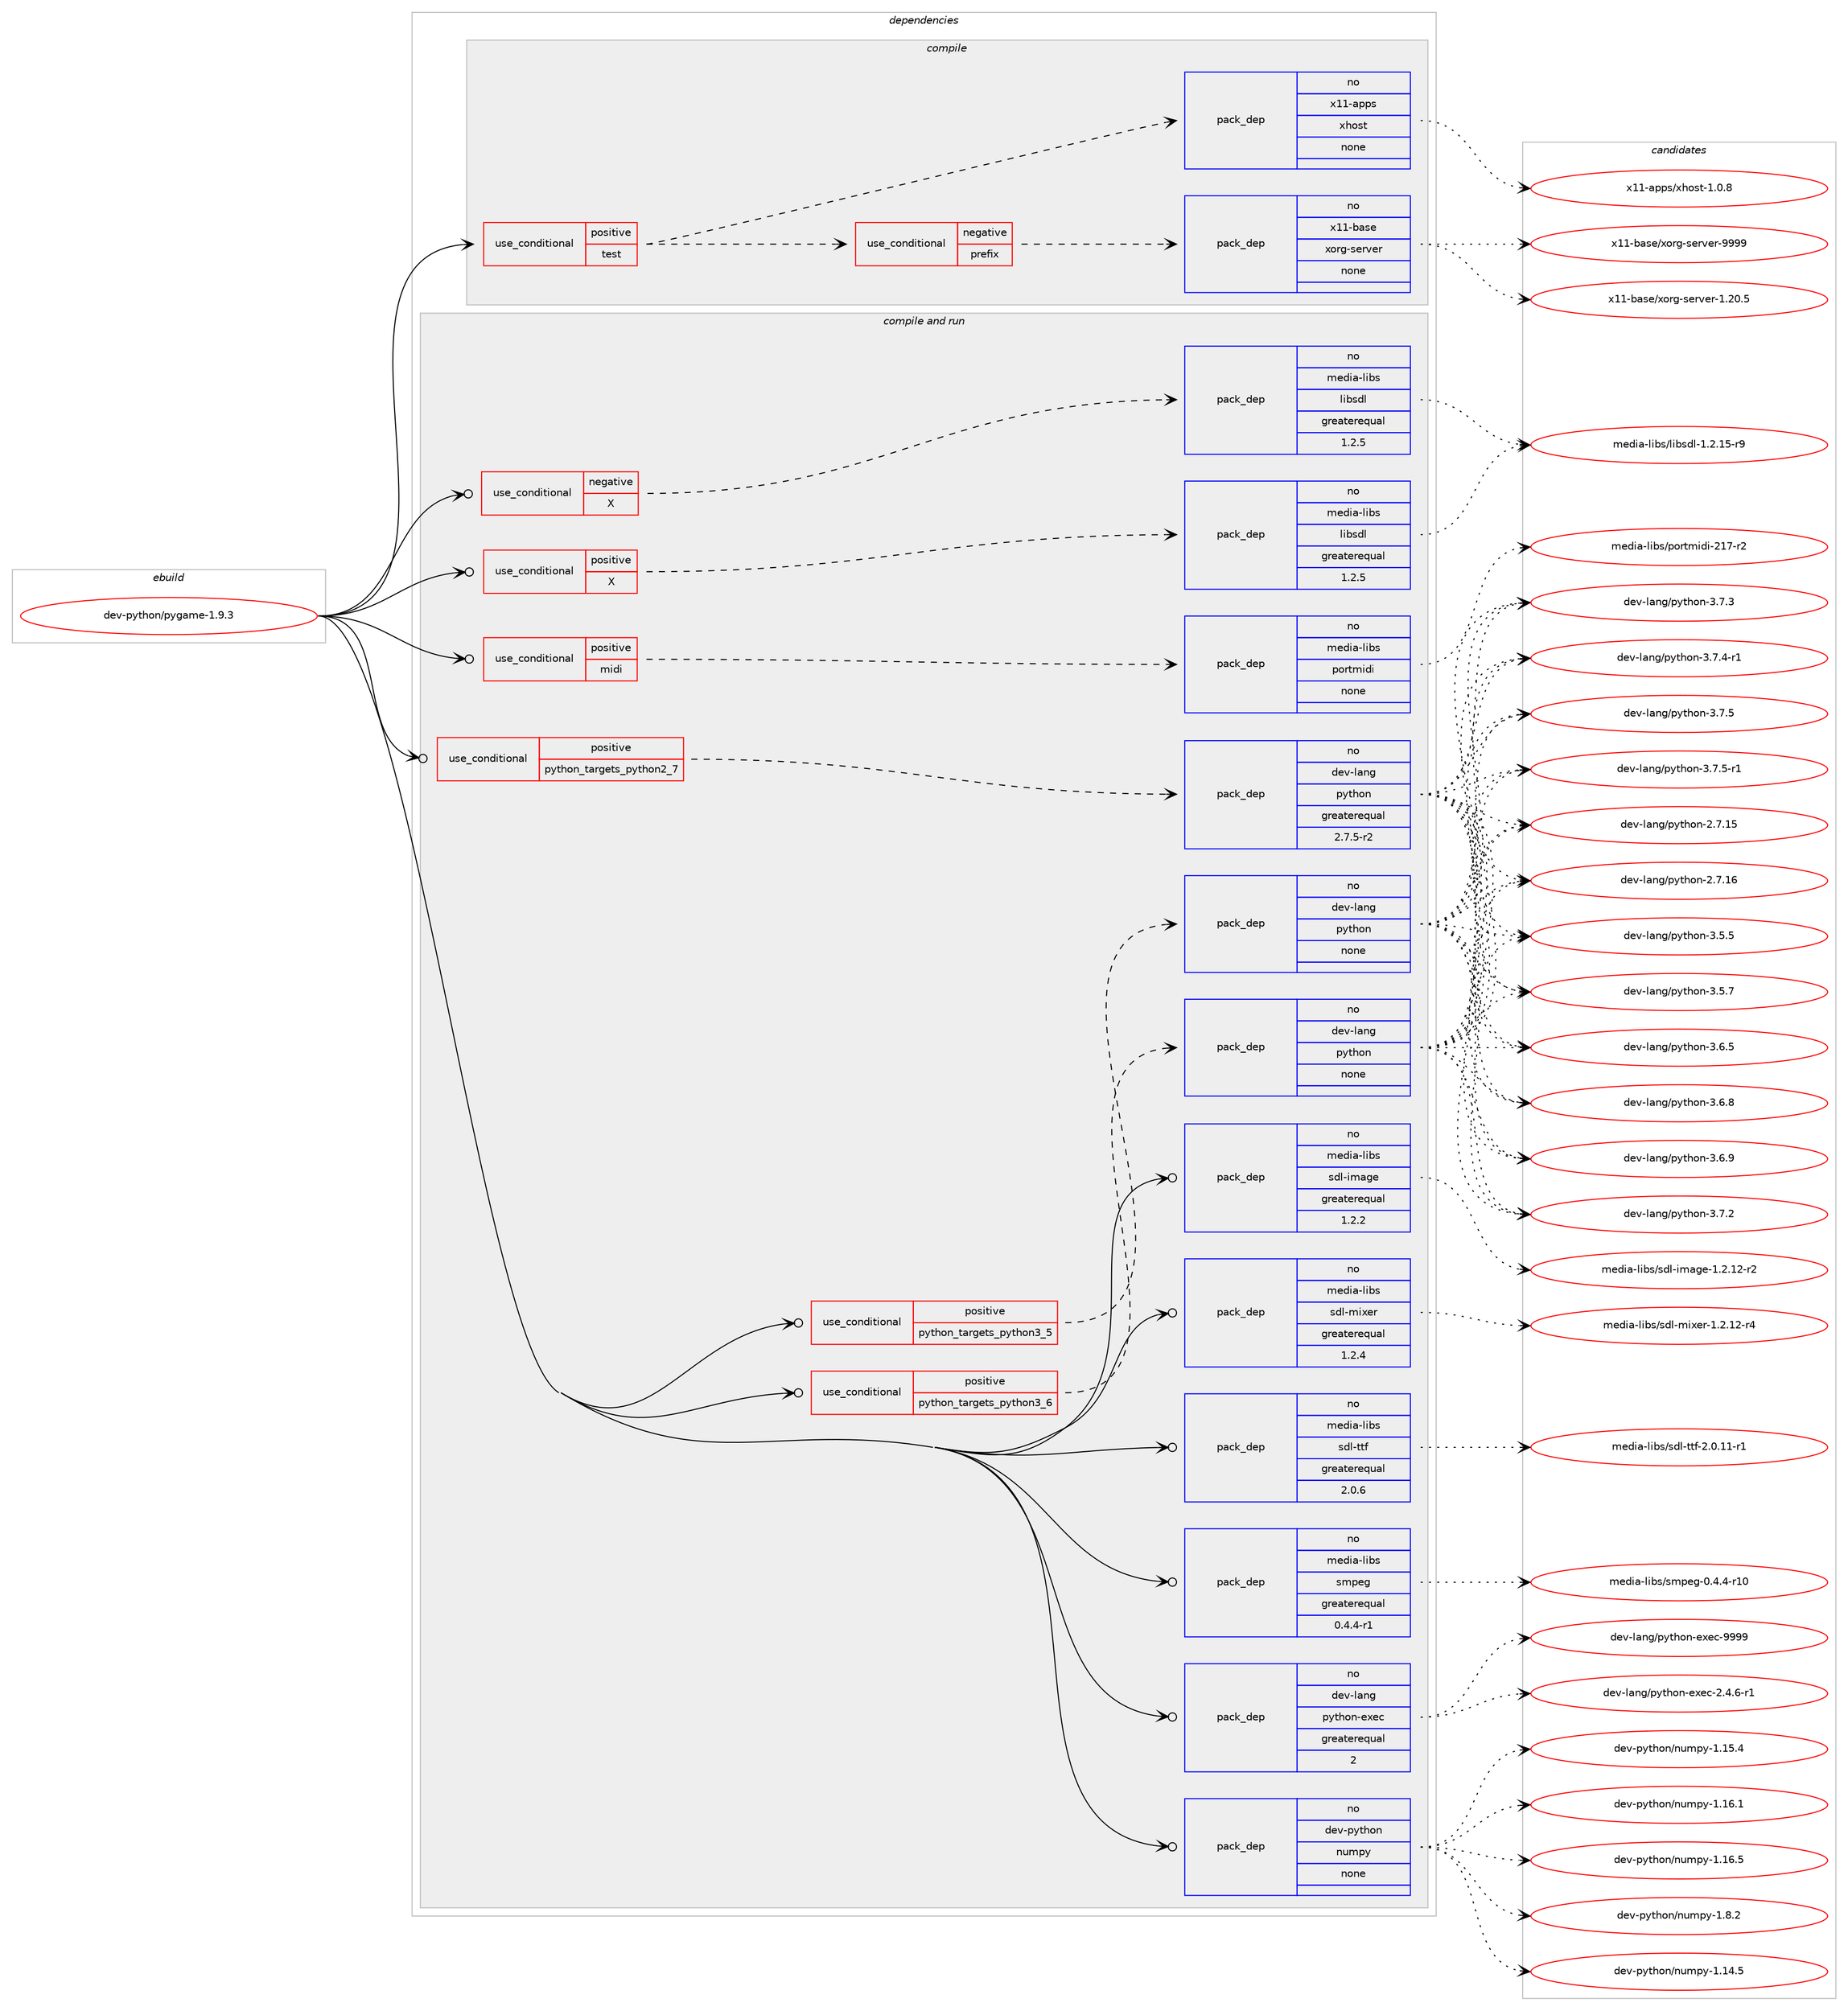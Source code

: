 digraph prolog {

# *************
# Graph options
# *************

newrank=true;
concentrate=true;
compound=true;
graph [rankdir=LR,fontname=Helvetica,fontsize=10,ranksep=1.5];#, ranksep=2.5, nodesep=0.2];
edge  [arrowhead=vee];
node  [fontname=Helvetica,fontsize=10];

# **********
# The ebuild
# **********

subgraph cluster_leftcol {
color=gray;
rank=same;
label=<<i>ebuild</i>>;
id [label="dev-python/pygame-1.9.3", color=red, width=4, href="../dev-python/pygame-1.9.3.svg"];
}

# ****************
# The dependencies
# ****************

subgraph cluster_midcol {
color=gray;
label=<<i>dependencies</i>>;
subgraph cluster_compile {
fillcolor="#eeeeee";
style=filled;
label=<<i>compile</i>>;
subgraph cond145888 {
dependency625877 [label=<<TABLE BORDER="0" CELLBORDER="1" CELLSPACING="0" CELLPADDING="4"><TR><TD ROWSPAN="3" CELLPADDING="10">use_conditional</TD></TR><TR><TD>positive</TD></TR><TR><TD>test</TD></TR></TABLE>>, shape=none, color=red];
subgraph cond145889 {
dependency625878 [label=<<TABLE BORDER="0" CELLBORDER="1" CELLSPACING="0" CELLPADDING="4"><TR><TD ROWSPAN="3" CELLPADDING="10">use_conditional</TD></TR><TR><TD>negative</TD></TR><TR><TD>prefix</TD></TR></TABLE>>, shape=none, color=red];
subgraph pack468145 {
dependency625879 [label=<<TABLE BORDER="0" CELLBORDER="1" CELLSPACING="0" CELLPADDING="4" WIDTH="220"><TR><TD ROWSPAN="6" CELLPADDING="30">pack_dep</TD></TR><TR><TD WIDTH="110">no</TD></TR><TR><TD>x11-base</TD></TR><TR><TD>xorg-server</TD></TR><TR><TD>none</TD></TR><TR><TD></TD></TR></TABLE>>, shape=none, color=blue];
}
dependency625878:e -> dependency625879:w [weight=20,style="dashed",arrowhead="vee"];
}
dependency625877:e -> dependency625878:w [weight=20,style="dashed",arrowhead="vee"];
subgraph pack468146 {
dependency625880 [label=<<TABLE BORDER="0" CELLBORDER="1" CELLSPACING="0" CELLPADDING="4" WIDTH="220"><TR><TD ROWSPAN="6" CELLPADDING="30">pack_dep</TD></TR><TR><TD WIDTH="110">no</TD></TR><TR><TD>x11-apps</TD></TR><TR><TD>xhost</TD></TR><TR><TD>none</TD></TR><TR><TD></TD></TR></TABLE>>, shape=none, color=blue];
}
dependency625877:e -> dependency625880:w [weight=20,style="dashed",arrowhead="vee"];
}
id:e -> dependency625877:w [weight=20,style="solid",arrowhead="vee"];
}
subgraph cluster_compileandrun {
fillcolor="#eeeeee";
style=filled;
label=<<i>compile and run</i>>;
subgraph cond145890 {
dependency625881 [label=<<TABLE BORDER="0" CELLBORDER="1" CELLSPACING="0" CELLPADDING="4"><TR><TD ROWSPAN="3" CELLPADDING="10">use_conditional</TD></TR><TR><TD>negative</TD></TR><TR><TD>X</TD></TR></TABLE>>, shape=none, color=red];
subgraph pack468147 {
dependency625882 [label=<<TABLE BORDER="0" CELLBORDER="1" CELLSPACING="0" CELLPADDING="4" WIDTH="220"><TR><TD ROWSPAN="6" CELLPADDING="30">pack_dep</TD></TR><TR><TD WIDTH="110">no</TD></TR><TR><TD>media-libs</TD></TR><TR><TD>libsdl</TD></TR><TR><TD>greaterequal</TD></TR><TR><TD>1.2.5</TD></TR></TABLE>>, shape=none, color=blue];
}
dependency625881:e -> dependency625882:w [weight=20,style="dashed",arrowhead="vee"];
}
id:e -> dependency625881:w [weight=20,style="solid",arrowhead="odotvee"];
subgraph cond145891 {
dependency625883 [label=<<TABLE BORDER="0" CELLBORDER="1" CELLSPACING="0" CELLPADDING="4"><TR><TD ROWSPAN="3" CELLPADDING="10">use_conditional</TD></TR><TR><TD>positive</TD></TR><TR><TD>X</TD></TR></TABLE>>, shape=none, color=red];
subgraph pack468148 {
dependency625884 [label=<<TABLE BORDER="0" CELLBORDER="1" CELLSPACING="0" CELLPADDING="4" WIDTH="220"><TR><TD ROWSPAN="6" CELLPADDING="30">pack_dep</TD></TR><TR><TD WIDTH="110">no</TD></TR><TR><TD>media-libs</TD></TR><TR><TD>libsdl</TD></TR><TR><TD>greaterequal</TD></TR><TR><TD>1.2.5</TD></TR></TABLE>>, shape=none, color=blue];
}
dependency625883:e -> dependency625884:w [weight=20,style="dashed",arrowhead="vee"];
}
id:e -> dependency625883:w [weight=20,style="solid",arrowhead="odotvee"];
subgraph cond145892 {
dependency625885 [label=<<TABLE BORDER="0" CELLBORDER="1" CELLSPACING="0" CELLPADDING="4"><TR><TD ROWSPAN="3" CELLPADDING="10">use_conditional</TD></TR><TR><TD>positive</TD></TR><TR><TD>midi</TD></TR></TABLE>>, shape=none, color=red];
subgraph pack468149 {
dependency625886 [label=<<TABLE BORDER="0" CELLBORDER="1" CELLSPACING="0" CELLPADDING="4" WIDTH="220"><TR><TD ROWSPAN="6" CELLPADDING="30">pack_dep</TD></TR><TR><TD WIDTH="110">no</TD></TR><TR><TD>media-libs</TD></TR><TR><TD>portmidi</TD></TR><TR><TD>none</TD></TR><TR><TD></TD></TR></TABLE>>, shape=none, color=blue];
}
dependency625885:e -> dependency625886:w [weight=20,style="dashed",arrowhead="vee"];
}
id:e -> dependency625885:w [weight=20,style="solid",arrowhead="odotvee"];
subgraph cond145893 {
dependency625887 [label=<<TABLE BORDER="0" CELLBORDER="1" CELLSPACING="0" CELLPADDING="4"><TR><TD ROWSPAN="3" CELLPADDING="10">use_conditional</TD></TR><TR><TD>positive</TD></TR><TR><TD>python_targets_python2_7</TD></TR></TABLE>>, shape=none, color=red];
subgraph pack468150 {
dependency625888 [label=<<TABLE BORDER="0" CELLBORDER="1" CELLSPACING="0" CELLPADDING="4" WIDTH="220"><TR><TD ROWSPAN="6" CELLPADDING="30">pack_dep</TD></TR><TR><TD WIDTH="110">no</TD></TR><TR><TD>dev-lang</TD></TR><TR><TD>python</TD></TR><TR><TD>greaterequal</TD></TR><TR><TD>2.7.5-r2</TD></TR></TABLE>>, shape=none, color=blue];
}
dependency625887:e -> dependency625888:w [weight=20,style="dashed",arrowhead="vee"];
}
id:e -> dependency625887:w [weight=20,style="solid",arrowhead="odotvee"];
subgraph cond145894 {
dependency625889 [label=<<TABLE BORDER="0" CELLBORDER="1" CELLSPACING="0" CELLPADDING="4"><TR><TD ROWSPAN="3" CELLPADDING="10">use_conditional</TD></TR><TR><TD>positive</TD></TR><TR><TD>python_targets_python3_5</TD></TR></TABLE>>, shape=none, color=red];
subgraph pack468151 {
dependency625890 [label=<<TABLE BORDER="0" CELLBORDER="1" CELLSPACING="0" CELLPADDING="4" WIDTH="220"><TR><TD ROWSPAN="6" CELLPADDING="30">pack_dep</TD></TR><TR><TD WIDTH="110">no</TD></TR><TR><TD>dev-lang</TD></TR><TR><TD>python</TD></TR><TR><TD>none</TD></TR><TR><TD></TD></TR></TABLE>>, shape=none, color=blue];
}
dependency625889:e -> dependency625890:w [weight=20,style="dashed",arrowhead="vee"];
}
id:e -> dependency625889:w [weight=20,style="solid",arrowhead="odotvee"];
subgraph cond145895 {
dependency625891 [label=<<TABLE BORDER="0" CELLBORDER="1" CELLSPACING="0" CELLPADDING="4"><TR><TD ROWSPAN="3" CELLPADDING="10">use_conditional</TD></TR><TR><TD>positive</TD></TR><TR><TD>python_targets_python3_6</TD></TR></TABLE>>, shape=none, color=red];
subgraph pack468152 {
dependency625892 [label=<<TABLE BORDER="0" CELLBORDER="1" CELLSPACING="0" CELLPADDING="4" WIDTH="220"><TR><TD ROWSPAN="6" CELLPADDING="30">pack_dep</TD></TR><TR><TD WIDTH="110">no</TD></TR><TR><TD>dev-lang</TD></TR><TR><TD>python</TD></TR><TR><TD>none</TD></TR><TR><TD></TD></TR></TABLE>>, shape=none, color=blue];
}
dependency625891:e -> dependency625892:w [weight=20,style="dashed",arrowhead="vee"];
}
id:e -> dependency625891:w [weight=20,style="solid",arrowhead="odotvee"];
subgraph pack468153 {
dependency625893 [label=<<TABLE BORDER="0" CELLBORDER="1" CELLSPACING="0" CELLPADDING="4" WIDTH="220"><TR><TD ROWSPAN="6" CELLPADDING="30">pack_dep</TD></TR><TR><TD WIDTH="110">no</TD></TR><TR><TD>dev-lang</TD></TR><TR><TD>python-exec</TD></TR><TR><TD>greaterequal</TD></TR><TR><TD>2</TD></TR></TABLE>>, shape=none, color=blue];
}
id:e -> dependency625893:w [weight=20,style="solid",arrowhead="odotvee"];
subgraph pack468154 {
dependency625894 [label=<<TABLE BORDER="0" CELLBORDER="1" CELLSPACING="0" CELLPADDING="4" WIDTH="220"><TR><TD ROWSPAN="6" CELLPADDING="30">pack_dep</TD></TR><TR><TD WIDTH="110">no</TD></TR><TR><TD>dev-python</TD></TR><TR><TD>numpy</TD></TR><TR><TD>none</TD></TR><TR><TD></TD></TR></TABLE>>, shape=none, color=blue];
}
id:e -> dependency625894:w [weight=20,style="solid",arrowhead="odotvee"];
subgraph pack468155 {
dependency625895 [label=<<TABLE BORDER="0" CELLBORDER="1" CELLSPACING="0" CELLPADDING="4" WIDTH="220"><TR><TD ROWSPAN="6" CELLPADDING="30">pack_dep</TD></TR><TR><TD WIDTH="110">no</TD></TR><TR><TD>media-libs</TD></TR><TR><TD>sdl-image</TD></TR><TR><TD>greaterequal</TD></TR><TR><TD>1.2.2</TD></TR></TABLE>>, shape=none, color=blue];
}
id:e -> dependency625895:w [weight=20,style="solid",arrowhead="odotvee"];
subgraph pack468156 {
dependency625896 [label=<<TABLE BORDER="0" CELLBORDER="1" CELLSPACING="0" CELLPADDING="4" WIDTH="220"><TR><TD ROWSPAN="6" CELLPADDING="30">pack_dep</TD></TR><TR><TD WIDTH="110">no</TD></TR><TR><TD>media-libs</TD></TR><TR><TD>sdl-mixer</TD></TR><TR><TD>greaterequal</TD></TR><TR><TD>1.2.4</TD></TR></TABLE>>, shape=none, color=blue];
}
id:e -> dependency625896:w [weight=20,style="solid",arrowhead="odotvee"];
subgraph pack468157 {
dependency625897 [label=<<TABLE BORDER="0" CELLBORDER="1" CELLSPACING="0" CELLPADDING="4" WIDTH="220"><TR><TD ROWSPAN="6" CELLPADDING="30">pack_dep</TD></TR><TR><TD WIDTH="110">no</TD></TR><TR><TD>media-libs</TD></TR><TR><TD>sdl-ttf</TD></TR><TR><TD>greaterequal</TD></TR><TR><TD>2.0.6</TD></TR></TABLE>>, shape=none, color=blue];
}
id:e -> dependency625897:w [weight=20,style="solid",arrowhead="odotvee"];
subgraph pack468158 {
dependency625898 [label=<<TABLE BORDER="0" CELLBORDER="1" CELLSPACING="0" CELLPADDING="4" WIDTH="220"><TR><TD ROWSPAN="6" CELLPADDING="30">pack_dep</TD></TR><TR><TD WIDTH="110">no</TD></TR><TR><TD>media-libs</TD></TR><TR><TD>smpeg</TD></TR><TR><TD>greaterequal</TD></TR><TR><TD>0.4.4-r1</TD></TR></TABLE>>, shape=none, color=blue];
}
id:e -> dependency625898:w [weight=20,style="solid",arrowhead="odotvee"];
}
subgraph cluster_run {
fillcolor="#eeeeee";
style=filled;
label=<<i>run</i>>;
}
}

# **************
# The candidates
# **************

subgraph cluster_choices {
rank=same;
color=gray;
label=<<i>candidates</i>>;

subgraph choice468145 {
color=black;
nodesep=1;
choice1204949459897115101471201111141034511510111411810111445494650484653 [label="x11-base/xorg-server-1.20.5", color=red, width=4,href="../x11-base/xorg-server-1.20.5.svg"];
choice120494945989711510147120111114103451151011141181011144557575757 [label="x11-base/xorg-server-9999", color=red, width=4,href="../x11-base/xorg-server-9999.svg"];
dependency625879:e -> choice1204949459897115101471201111141034511510111411810111445494650484653:w [style=dotted,weight="100"];
dependency625879:e -> choice120494945989711510147120111114103451151011141181011144557575757:w [style=dotted,weight="100"];
}
subgraph choice468146 {
color=black;
nodesep=1;
choice1204949459711211211547120104111115116454946484656 [label="x11-apps/xhost-1.0.8", color=red, width=4,href="../x11-apps/xhost-1.0.8.svg"];
dependency625880:e -> choice1204949459711211211547120104111115116454946484656:w [style=dotted,weight="100"];
}
subgraph choice468147 {
color=black;
nodesep=1;
choice1091011001059745108105981154710810598115100108454946504649534511457 [label="media-libs/libsdl-1.2.15-r9", color=red, width=4,href="../media-libs/libsdl-1.2.15-r9.svg"];
dependency625882:e -> choice1091011001059745108105981154710810598115100108454946504649534511457:w [style=dotted,weight="100"];
}
subgraph choice468148 {
color=black;
nodesep=1;
choice1091011001059745108105981154710810598115100108454946504649534511457 [label="media-libs/libsdl-1.2.15-r9", color=red, width=4,href="../media-libs/libsdl-1.2.15-r9.svg"];
dependency625884:e -> choice1091011001059745108105981154710810598115100108454946504649534511457:w [style=dotted,weight="100"];
}
subgraph choice468149 {
color=black;
nodesep=1;
choice10910110010597451081059811547112111114116109105100105455049554511450 [label="media-libs/portmidi-217-r2", color=red, width=4,href="../media-libs/portmidi-217-r2.svg"];
dependency625886:e -> choice10910110010597451081059811547112111114116109105100105455049554511450:w [style=dotted,weight="100"];
}
subgraph choice468150 {
color=black;
nodesep=1;
choice10010111845108971101034711212111610411111045504655464953 [label="dev-lang/python-2.7.15", color=red, width=4,href="../dev-lang/python-2.7.15.svg"];
choice10010111845108971101034711212111610411111045504655464954 [label="dev-lang/python-2.7.16", color=red, width=4,href="../dev-lang/python-2.7.16.svg"];
choice100101118451089711010347112121116104111110455146534653 [label="dev-lang/python-3.5.5", color=red, width=4,href="../dev-lang/python-3.5.5.svg"];
choice100101118451089711010347112121116104111110455146534655 [label="dev-lang/python-3.5.7", color=red, width=4,href="../dev-lang/python-3.5.7.svg"];
choice100101118451089711010347112121116104111110455146544653 [label="dev-lang/python-3.6.5", color=red, width=4,href="../dev-lang/python-3.6.5.svg"];
choice100101118451089711010347112121116104111110455146544656 [label="dev-lang/python-3.6.8", color=red, width=4,href="../dev-lang/python-3.6.8.svg"];
choice100101118451089711010347112121116104111110455146544657 [label="dev-lang/python-3.6.9", color=red, width=4,href="../dev-lang/python-3.6.9.svg"];
choice100101118451089711010347112121116104111110455146554650 [label="dev-lang/python-3.7.2", color=red, width=4,href="../dev-lang/python-3.7.2.svg"];
choice100101118451089711010347112121116104111110455146554651 [label="dev-lang/python-3.7.3", color=red, width=4,href="../dev-lang/python-3.7.3.svg"];
choice1001011184510897110103471121211161041111104551465546524511449 [label="dev-lang/python-3.7.4-r1", color=red, width=4,href="../dev-lang/python-3.7.4-r1.svg"];
choice100101118451089711010347112121116104111110455146554653 [label="dev-lang/python-3.7.5", color=red, width=4,href="../dev-lang/python-3.7.5.svg"];
choice1001011184510897110103471121211161041111104551465546534511449 [label="dev-lang/python-3.7.5-r1", color=red, width=4,href="../dev-lang/python-3.7.5-r1.svg"];
dependency625888:e -> choice10010111845108971101034711212111610411111045504655464953:w [style=dotted,weight="100"];
dependency625888:e -> choice10010111845108971101034711212111610411111045504655464954:w [style=dotted,weight="100"];
dependency625888:e -> choice100101118451089711010347112121116104111110455146534653:w [style=dotted,weight="100"];
dependency625888:e -> choice100101118451089711010347112121116104111110455146534655:w [style=dotted,weight="100"];
dependency625888:e -> choice100101118451089711010347112121116104111110455146544653:w [style=dotted,weight="100"];
dependency625888:e -> choice100101118451089711010347112121116104111110455146544656:w [style=dotted,weight="100"];
dependency625888:e -> choice100101118451089711010347112121116104111110455146544657:w [style=dotted,weight="100"];
dependency625888:e -> choice100101118451089711010347112121116104111110455146554650:w [style=dotted,weight="100"];
dependency625888:e -> choice100101118451089711010347112121116104111110455146554651:w [style=dotted,weight="100"];
dependency625888:e -> choice1001011184510897110103471121211161041111104551465546524511449:w [style=dotted,weight="100"];
dependency625888:e -> choice100101118451089711010347112121116104111110455146554653:w [style=dotted,weight="100"];
dependency625888:e -> choice1001011184510897110103471121211161041111104551465546534511449:w [style=dotted,weight="100"];
}
subgraph choice468151 {
color=black;
nodesep=1;
choice10010111845108971101034711212111610411111045504655464953 [label="dev-lang/python-2.7.15", color=red, width=4,href="../dev-lang/python-2.7.15.svg"];
choice10010111845108971101034711212111610411111045504655464954 [label="dev-lang/python-2.7.16", color=red, width=4,href="../dev-lang/python-2.7.16.svg"];
choice100101118451089711010347112121116104111110455146534653 [label="dev-lang/python-3.5.5", color=red, width=4,href="../dev-lang/python-3.5.5.svg"];
choice100101118451089711010347112121116104111110455146534655 [label="dev-lang/python-3.5.7", color=red, width=4,href="../dev-lang/python-3.5.7.svg"];
choice100101118451089711010347112121116104111110455146544653 [label="dev-lang/python-3.6.5", color=red, width=4,href="../dev-lang/python-3.6.5.svg"];
choice100101118451089711010347112121116104111110455146544656 [label="dev-lang/python-3.6.8", color=red, width=4,href="../dev-lang/python-3.6.8.svg"];
choice100101118451089711010347112121116104111110455146544657 [label="dev-lang/python-3.6.9", color=red, width=4,href="../dev-lang/python-3.6.9.svg"];
choice100101118451089711010347112121116104111110455146554650 [label="dev-lang/python-3.7.2", color=red, width=4,href="../dev-lang/python-3.7.2.svg"];
choice100101118451089711010347112121116104111110455146554651 [label="dev-lang/python-3.7.3", color=red, width=4,href="../dev-lang/python-3.7.3.svg"];
choice1001011184510897110103471121211161041111104551465546524511449 [label="dev-lang/python-3.7.4-r1", color=red, width=4,href="../dev-lang/python-3.7.4-r1.svg"];
choice100101118451089711010347112121116104111110455146554653 [label="dev-lang/python-3.7.5", color=red, width=4,href="../dev-lang/python-3.7.5.svg"];
choice1001011184510897110103471121211161041111104551465546534511449 [label="dev-lang/python-3.7.5-r1", color=red, width=4,href="../dev-lang/python-3.7.5-r1.svg"];
dependency625890:e -> choice10010111845108971101034711212111610411111045504655464953:w [style=dotted,weight="100"];
dependency625890:e -> choice10010111845108971101034711212111610411111045504655464954:w [style=dotted,weight="100"];
dependency625890:e -> choice100101118451089711010347112121116104111110455146534653:w [style=dotted,weight="100"];
dependency625890:e -> choice100101118451089711010347112121116104111110455146534655:w [style=dotted,weight="100"];
dependency625890:e -> choice100101118451089711010347112121116104111110455146544653:w [style=dotted,weight="100"];
dependency625890:e -> choice100101118451089711010347112121116104111110455146544656:w [style=dotted,weight="100"];
dependency625890:e -> choice100101118451089711010347112121116104111110455146544657:w [style=dotted,weight="100"];
dependency625890:e -> choice100101118451089711010347112121116104111110455146554650:w [style=dotted,weight="100"];
dependency625890:e -> choice100101118451089711010347112121116104111110455146554651:w [style=dotted,weight="100"];
dependency625890:e -> choice1001011184510897110103471121211161041111104551465546524511449:w [style=dotted,weight="100"];
dependency625890:e -> choice100101118451089711010347112121116104111110455146554653:w [style=dotted,weight="100"];
dependency625890:e -> choice1001011184510897110103471121211161041111104551465546534511449:w [style=dotted,weight="100"];
}
subgraph choice468152 {
color=black;
nodesep=1;
choice10010111845108971101034711212111610411111045504655464953 [label="dev-lang/python-2.7.15", color=red, width=4,href="../dev-lang/python-2.7.15.svg"];
choice10010111845108971101034711212111610411111045504655464954 [label="dev-lang/python-2.7.16", color=red, width=4,href="../dev-lang/python-2.7.16.svg"];
choice100101118451089711010347112121116104111110455146534653 [label="dev-lang/python-3.5.5", color=red, width=4,href="../dev-lang/python-3.5.5.svg"];
choice100101118451089711010347112121116104111110455146534655 [label="dev-lang/python-3.5.7", color=red, width=4,href="../dev-lang/python-3.5.7.svg"];
choice100101118451089711010347112121116104111110455146544653 [label="dev-lang/python-3.6.5", color=red, width=4,href="../dev-lang/python-3.6.5.svg"];
choice100101118451089711010347112121116104111110455146544656 [label="dev-lang/python-3.6.8", color=red, width=4,href="../dev-lang/python-3.6.8.svg"];
choice100101118451089711010347112121116104111110455146544657 [label="dev-lang/python-3.6.9", color=red, width=4,href="../dev-lang/python-3.6.9.svg"];
choice100101118451089711010347112121116104111110455146554650 [label="dev-lang/python-3.7.2", color=red, width=4,href="../dev-lang/python-3.7.2.svg"];
choice100101118451089711010347112121116104111110455146554651 [label="dev-lang/python-3.7.3", color=red, width=4,href="../dev-lang/python-3.7.3.svg"];
choice1001011184510897110103471121211161041111104551465546524511449 [label="dev-lang/python-3.7.4-r1", color=red, width=4,href="../dev-lang/python-3.7.4-r1.svg"];
choice100101118451089711010347112121116104111110455146554653 [label="dev-lang/python-3.7.5", color=red, width=4,href="../dev-lang/python-3.7.5.svg"];
choice1001011184510897110103471121211161041111104551465546534511449 [label="dev-lang/python-3.7.5-r1", color=red, width=4,href="../dev-lang/python-3.7.5-r1.svg"];
dependency625892:e -> choice10010111845108971101034711212111610411111045504655464953:w [style=dotted,weight="100"];
dependency625892:e -> choice10010111845108971101034711212111610411111045504655464954:w [style=dotted,weight="100"];
dependency625892:e -> choice100101118451089711010347112121116104111110455146534653:w [style=dotted,weight="100"];
dependency625892:e -> choice100101118451089711010347112121116104111110455146534655:w [style=dotted,weight="100"];
dependency625892:e -> choice100101118451089711010347112121116104111110455146544653:w [style=dotted,weight="100"];
dependency625892:e -> choice100101118451089711010347112121116104111110455146544656:w [style=dotted,weight="100"];
dependency625892:e -> choice100101118451089711010347112121116104111110455146544657:w [style=dotted,weight="100"];
dependency625892:e -> choice100101118451089711010347112121116104111110455146554650:w [style=dotted,weight="100"];
dependency625892:e -> choice100101118451089711010347112121116104111110455146554651:w [style=dotted,weight="100"];
dependency625892:e -> choice1001011184510897110103471121211161041111104551465546524511449:w [style=dotted,weight="100"];
dependency625892:e -> choice100101118451089711010347112121116104111110455146554653:w [style=dotted,weight="100"];
dependency625892:e -> choice1001011184510897110103471121211161041111104551465546534511449:w [style=dotted,weight="100"];
}
subgraph choice468153 {
color=black;
nodesep=1;
choice10010111845108971101034711212111610411111045101120101994550465246544511449 [label="dev-lang/python-exec-2.4.6-r1", color=red, width=4,href="../dev-lang/python-exec-2.4.6-r1.svg"];
choice10010111845108971101034711212111610411111045101120101994557575757 [label="dev-lang/python-exec-9999", color=red, width=4,href="../dev-lang/python-exec-9999.svg"];
dependency625893:e -> choice10010111845108971101034711212111610411111045101120101994550465246544511449:w [style=dotted,weight="100"];
dependency625893:e -> choice10010111845108971101034711212111610411111045101120101994557575757:w [style=dotted,weight="100"];
}
subgraph choice468154 {
color=black;
nodesep=1;
choice100101118451121211161041111104711011710911212145494649524653 [label="dev-python/numpy-1.14.5", color=red, width=4,href="../dev-python/numpy-1.14.5.svg"];
choice100101118451121211161041111104711011710911212145494649534652 [label="dev-python/numpy-1.15.4", color=red, width=4,href="../dev-python/numpy-1.15.4.svg"];
choice100101118451121211161041111104711011710911212145494649544649 [label="dev-python/numpy-1.16.1", color=red, width=4,href="../dev-python/numpy-1.16.1.svg"];
choice100101118451121211161041111104711011710911212145494649544653 [label="dev-python/numpy-1.16.5", color=red, width=4,href="../dev-python/numpy-1.16.5.svg"];
choice1001011184511212111610411111047110117109112121454946564650 [label="dev-python/numpy-1.8.2", color=red, width=4,href="../dev-python/numpy-1.8.2.svg"];
dependency625894:e -> choice100101118451121211161041111104711011710911212145494649524653:w [style=dotted,weight="100"];
dependency625894:e -> choice100101118451121211161041111104711011710911212145494649534652:w [style=dotted,weight="100"];
dependency625894:e -> choice100101118451121211161041111104711011710911212145494649544649:w [style=dotted,weight="100"];
dependency625894:e -> choice100101118451121211161041111104711011710911212145494649544653:w [style=dotted,weight="100"];
dependency625894:e -> choice1001011184511212111610411111047110117109112121454946564650:w [style=dotted,weight="100"];
}
subgraph choice468155 {
color=black;
nodesep=1;
choice109101100105974510810598115471151001084510510997103101454946504649504511450 [label="media-libs/sdl-image-1.2.12-r2", color=red, width=4,href="../media-libs/sdl-image-1.2.12-r2.svg"];
dependency625895:e -> choice109101100105974510810598115471151001084510510997103101454946504649504511450:w [style=dotted,weight="100"];
}
subgraph choice468156 {
color=black;
nodesep=1;
choice1091011001059745108105981154711510010845109105120101114454946504649504511452 [label="media-libs/sdl-mixer-1.2.12-r4", color=red, width=4,href="../media-libs/sdl-mixer-1.2.12-r4.svg"];
dependency625896:e -> choice1091011001059745108105981154711510010845109105120101114454946504649504511452:w [style=dotted,weight="100"];
}
subgraph choice468157 {
color=black;
nodesep=1;
choice1091011001059745108105981154711510010845116116102455046484649494511449 [label="media-libs/sdl-ttf-2.0.11-r1", color=red, width=4,href="../media-libs/sdl-ttf-2.0.11-r1.svg"];
dependency625897:e -> choice1091011001059745108105981154711510010845116116102455046484649494511449:w [style=dotted,weight="100"];
}
subgraph choice468158 {
color=black;
nodesep=1;
choice10910110010597451081059811547115109112101103454846524652451144948 [label="media-libs/smpeg-0.4.4-r10", color=red, width=4,href="../media-libs/smpeg-0.4.4-r10.svg"];
dependency625898:e -> choice10910110010597451081059811547115109112101103454846524652451144948:w [style=dotted,weight="100"];
}
}

}
